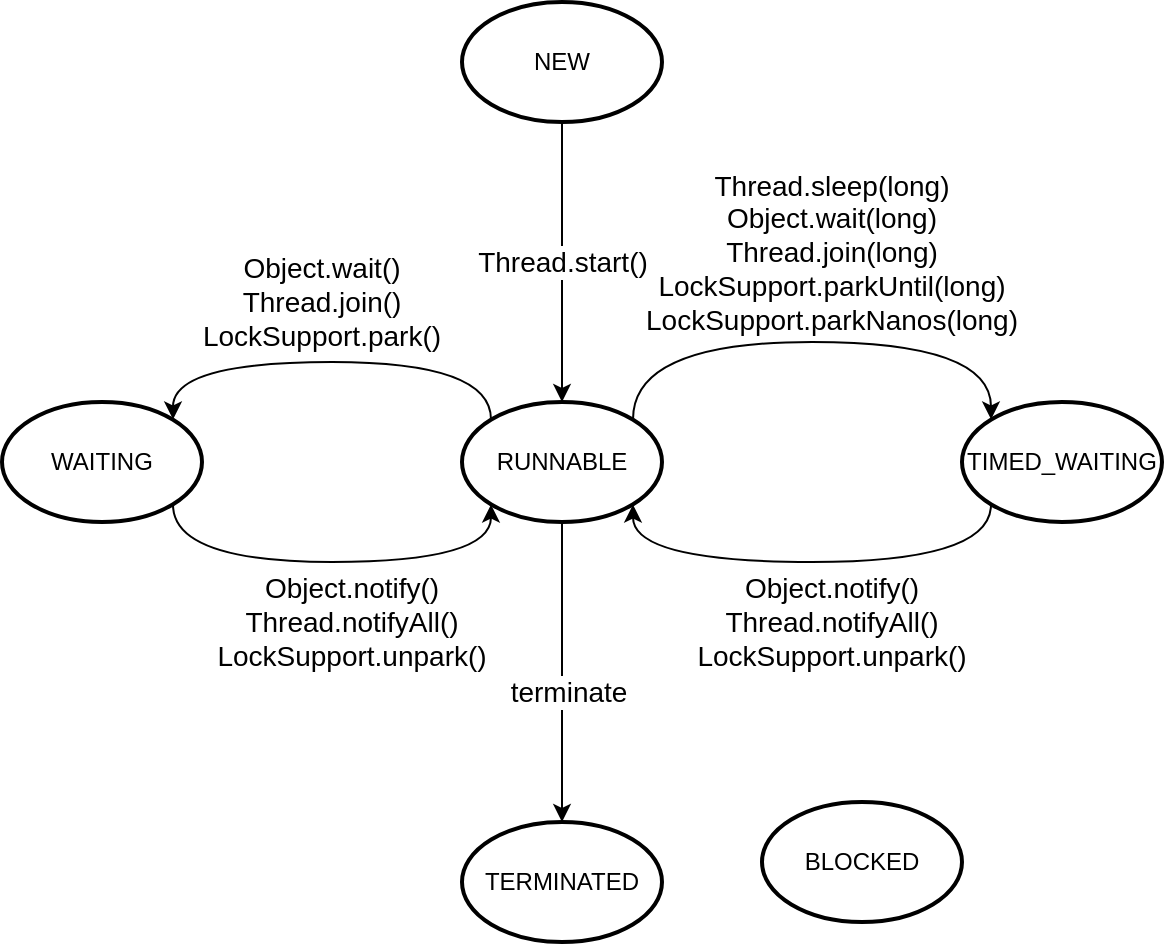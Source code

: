 <mxfile version="10.6.7" type="github"><diagram id="7bAAMtYjb723Usm57Kre" name="Page-1"><mxGraphModel dx="886" dy="593" grid="1" gridSize="10" guides="1" tooltips="1" connect="1" arrows="1" fold="1" page="1" pageScale="1" pageWidth="827" pageHeight="1169" math="0" shadow="0"><root><mxCell id="0"/><mxCell id="1" parent="0"/><mxCell id="614B6NacwDLU-n_JJPLR-9" style="edgeStyle=orthogonalEdgeStyle;curved=1;orthogonalLoop=1;jettySize=auto;html=1;exitX=0.855;exitY=0.855;exitDx=0;exitDy=0;exitPerimeter=0;entryX=0.145;entryY=0.855;entryDx=0;entryDy=0;entryPerimeter=0;fontSize=16;" edge="1" parent="1" source="614B6NacwDLU-n_JJPLR-1" target="614B6NacwDLU-n_JJPLR-3"><mxGeometry relative="1" as="geometry"><Array as="points"><mxPoint x="186" y="340"/><mxPoint x="345" y="340"/></Array></mxGeometry></mxCell><mxCell id="614B6NacwDLU-n_JJPLR-1" value="WAITING" style="strokeWidth=2;html=1;shape=mxgraph.flowchart.start_1;whiteSpace=wrap;" vertex="1" parent="1"><mxGeometry x="100" y="260" width="100" height="60" as="geometry"/></mxCell><mxCell id="614B6NacwDLU-n_JJPLR-7" value="Thread.start()" style="edgeStyle=orthogonalEdgeStyle;rounded=0;orthogonalLoop=1;jettySize=auto;html=1;exitX=0.5;exitY=1;exitDx=0;exitDy=0;exitPerimeter=0;entryX=0.5;entryY=0;entryDx=0;entryDy=0;entryPerimeter=0;fontSize=14;" edge="1" parent="1" source="614B6NacwDLU-n_JJPLR-2" target="614B6NacwDLU-n_JJPLR-3"><mxGeometry relative="1" as="geometry"/></mxCell><mxCell id="614B6NacwDLU-n_JJPLR-2" value="NEW" style="strokeWidth=2;html=1;shape=mxgraph.flowchart.start_1;whiteSpace=wrap;" vertex="1" parent="1"><mxGeometry x="330" y="60" width="100" height="60" as="geometry"/></mxCell><mxCell id="614B6NacwDLU-n_JJPLR-8" style="edgeStyle=orthogonalEdgeStyle;orthogonalLoop=1;jettySize=auto;html=1;exitX=0.145;exitY=0.145;exitDx=0;exitDy=0;exitPerimeter=0;entryX=0.855;entryY=0.145;entryDx=0;entryDy=0;entryPerimeter=0;fontSize=16;curved=1;" edge="1" parent="1" source="614B6NacwDLU-n_JJPLR-3" target="614B6NacwDLU-n_JJPLR-1"><mxGeometry relative="1" as="geometry"><Array as="points"><mxPoint x="345" y="240"/><mxPoint x="186" y="240"/></Array></mxGeometry></mxCell><mxCell id="614B6NacwDLU-n_JJPLR-12" style="edgeStyle=orthogonalEdgeStyle;curved=1;orthogonalLoop=1;jettySize=auto;html=1;exitX=0.855;exitY=0.145;exitDx=0;exitDy=0;exitPerimeter=0;entryX=0.145;entryY=0.145;entryDx=0;entryDy=0;entryPerimeter=0;fontSize=14;" edge="1" parent="1" source="614B6NacwDLU-n_JJPLR-3" target="614B6NacwDLU-n_JJPLR-4"><mxGeometry relative="1" as="geometry"><Array as="points"><mxPoint x="416" y="230"/><mxPoint x="595" y="230"/></Array></mxGeometry></mxCell><mxCell id="614B6NacwDLU-n_JJPLR-16" style="edgeStyle=orthogonalEdgeStyle;curved=1;orthogonalLoop=1;jettySize=auto;html=1;exitX=0.5;exitY=1;exitDx=0;exitDy=0;exitPerimeter=0;entryX=0.5;entryY=0;entryDx=0;entryDy=0;entryPerimeter=0;fontSize=14;" edge="1" parent="1" source="614B6NacwDLU-n_JJPLR-3" target="614B6NacwDLU-n_JJPLR-5"><mxGeometry relative="1" as="geometry"/></mxCell><mxCell id="614B6NacwDLU-n_JJPLR-17" value="terminate" style="text;html=1;resizable=0;points=[];align=center;verticalAlign=middle;labelBackgroundColor=#ffffff;fontSize=14;" vertex="1" connectable="0" parent="614B6NacwDLU-n_JJPLR-16"><mxGeometry x="0.133" y="3" relative="1" as="geometry"><mxPoint as="offset"/></mxGeometry></mxCell><mxCell id="614B6NacwDLU-n_JJPLR-3" value="RUNNABLE" style="strokeWidth=2;html=1;shape=mxgraph.flowchart.start_1;whiteSpace=wrap;" vertex="1" parent="1"><mxGeometry x="330" y="260" width="100" height="60" as="geometry"/></mxCell><mxCell id="614B6NacwDLU-n_JJPLR-13" style="edgeStyle=orthogonalEdgeStyle;curved=1;orthogonalLoop=1;jettySize=auto;html=1;exitX=0.145;exitY=0.855;exitDx=0;exitDy=0;exitPerimeter=0;entryX=0.855;entryY=0.855;entryDx=0;entryDy=0;entryPerimeter=0;fontSize=14;" edge="1" parent="1" source="614B6NacwDLU-n_JJPLR-4" target="614B6NacwDLU-n_JJPLR-3"><mxGeometry relative="1" as="geometry"><Array as="points"><mxPoint x="595" y="340"/><mxPoint x="416" y="340"/></Array></mxGeometry></mxCell><mxCell id="614B6NacwDLU-n_JJPLR-4" value="TIMED_WAITING" style="strokeWidth=2;html=1;shape=mxgraph.flowchart.start_1;whiteSpace=wrap;" vertex="1" parent="1"><mxGeometry x="580" y="260" width="100" height="60" as="geometry"/></mxCell><mxCell id="614B6NacwDLU-n_JJPLR-5" value="TERMINATED" style="strokeWidth=2;html=1;shape=mxgraph.flowchart.start_1;whiteSpace=wrap;" vertex="1" parent="1"><mxGeometry x="330" y="470" width="100" height="60" as="geometry"/></mxCell><mxCell id="614B6NacwDLU-n_JJPLR-6" value="BLOCKED" style="strokeWidth=2;html=1;shape=mxgraph.flowchart.start_1;whiteSpace=wrap;" vertex="1" parent="1"><mxGeometry x="480" y="460" width="100" height="60" as="geometry"/></mxCell><mxCell id="614B6NacwDLU-n_JJPLR-10" value="Object.wait()&lt;br&gt;Thread.join()&lt;br&gt;LockSupport.park()&lt;br&gt;" style="text;html=1;strokeColor=none;fillColor=none;align=center;verticalAlign=middle;whiteSpace=wrap;rounded=0;fontSize=14;" vertex="1" parent="1"><mxGeometry x="220" y="180" width="80" height="60" as="geometry"/></mxCell><mxCell id="614B6NacwDLU-n_JJPLR-11" value="Object.notify()&lt;br&gt;Thread.notifyAll()&lt;br&gt;LockSupport.unpark()&lt;br&gt;" style="text;html=1;strokeColor=none;fillColor=none;align=center;verticalAlign=middle;whiteSpace=wrap;rounded=0;fontSize=14;" vertex="1" parent="1"><mxGeometry x="210" y="340" width="130" height="60" as="geometry"/></mxCell><mxCell id="614B6NacwDLU-n_JJPLR-14" value="Thread.sleep(long)&lt;br&gt;Object.wait(long)&lt;br&gt;Thread.join(long)&lt;br&gt;LockSupport.parkUntil(long)&lt;br&gt;LockSupport.parkNanos(long)&lt;br&gt;" style="text;html=1;strokeColor=none;fillColor=none;align=center;verticalAlign=middle;whiteSpace=wrap;rounded=0;fontSize=14;" vertex="1" parent="1"><mxGeometry x="460" y="140" width="110" height="90" as="geometry"/></mxCell><mxCell id="614B6NacwDLU-n_JJPLR-15" value="Object.notify()&lt;br&gt;Thread.notifyAll()&lt;br&gt;LockSupport.unpark()&lt;br&gt;" style="text;html=1;strokeColor=none;fillColor=none;align=center;verticalAlign=middle;whiteSpace=wrap;rounded=0;fontSize=14;" vertex="1" parent="1"><mxGeometry x="450" y="340" width="130" height="60" as="geometry"/></mxCell></root></mxGraphModel></diagram></mxfile>
